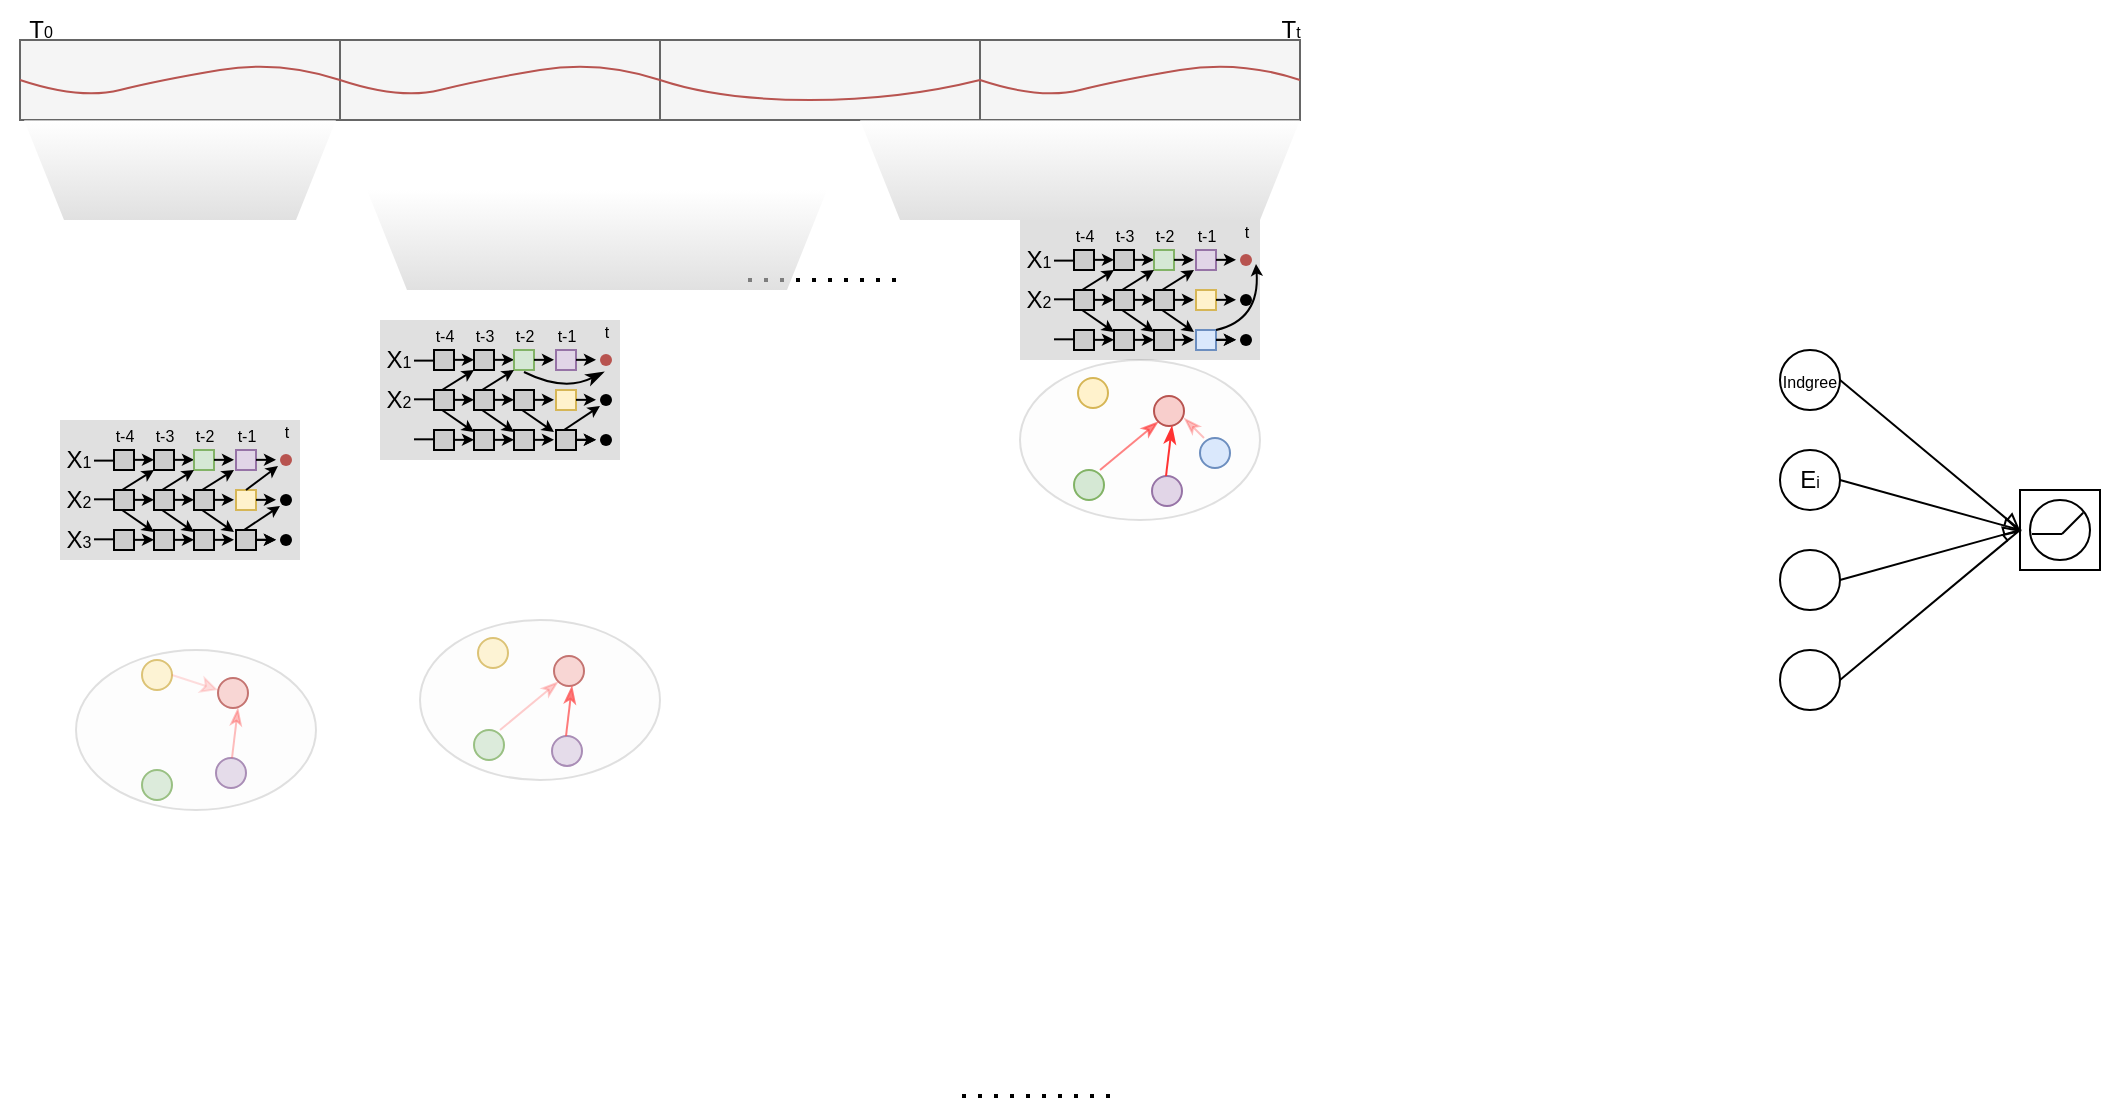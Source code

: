 <mxfile version="26.2.4">
  <diagram name="因果解耦学习" id="Xn1MKm5G6cUb3gmnLiGP">
    <mxGraphModel dx="263" dy="181" grid="1" gridSize="10" guides="1" tooltips="1" connect="1" arrows="1" fold="1" page="1" pageScale="1" pageWidth="827" pageHeight="1169" math="0" shadow="0">
      <root>
        <mxCell id="0" />
        <mxCell id="1" parent="0" />
        <mxCell id="1oDXLKxFo-u_jyNa0GS2-1" value="" style="rounded=0;whiteSpace=wrap;html=1;fillColor=#f5f5f5;fontColor=#333333;strokeColor=#666666;" vertex="1" parent="1">
          <mxGeometry x="10" y="40" width="160" height="40" as="geometry" />
        </mxCell>
        <mxCell id="1oDXLKxFo-u_jyNa0GS2-2" value="" style="rounded=0;whiteSpace=wrap;html=1;fillColor=#f5f5f5;fontColor=#333333;strokeColor=#666666;" vertex="1" parent="1">
          <mxGeometry x="170" y="40" width="160" height="40" as="geometry" />
        </mxCell>
        <mxCell id="1oDXLKxFo-u_jyNa0GS2-3" value="" style="rounded=0;whiteSpace=wrap;html=1;fillColor=#f5f5f5;fontColor=#333333;strokeColor=#666666;" vertex="1" parent="1">
          <mxGeometry x="330" y="40" width="160" height="40" as="geometry" />
        </mxCell>
        <mxCell id="1oDXLKxFo-u_jyNa0GS2-4" value="" style="rounded=0;whiteSpace=wrap;html=1;fillColor=#f5f5f5;fontColor=#333333;strokeColor=#666666;" vertex="1" parent="1">
          <mxGeometry x="490" y="40" width="160" height="40" as="geometry" />
        </mxCell>
        <mxCell id="1oDXLKxFo-u_jyNa0GS2-6" value="" style="curved=1;endArrow=none;html=1;rounded=0;startFill=0;entryX=0;entryY=0.5;entryDx=0;entryDy=0;fillColor=#f8cecc;strokeColor=#b85450;" edge="1" parent="1" target="1oDXLKxFo-u_jyNa0GS2-2">
          <mxGeometry width="50" height="50" relative="1" as="geometry">
            <mxPoint x="10" y="60" as="sourcePoint" />
            <mxPoint x="200" y="70" as="targetPoint" />
            <Array as="points">
              <mxPoint x="40" y="70" />
              <mxPoint x="80" y="60" />
              <mxPoint x="140" y="50" />
            </Array>
          </mxGeometry>
        </mxCell>
        <mxCell id="1oDXLKxFo-u_jyNa0GS2-7" value="" style="curved=1;endArrow=none;html=1;rounded=0;startFill=0;entryX=0;entryY=0.5;entryDx=0;entryDy=0;fillColor=#f8cecc;strokeColor=#b85450;" edge="1" parent="1">
          <mxGeometry width="50" height="50" relative="1" as="geometry">
            <mxPoint x="170" y="60" as="sourcePoint" />
            <mxPoint x="330" y="60" as="targetPoint" />
            <Array as="points">
              <mxPoint x="200" y="70" />
              <mxPoint x="240" y="60" />
              <mxPoint x="300" y="50" />
            </Array>
          </mxGeometry>
        </mxCell>
        <mxCell id="1oDXLKxFo-u_jyNa0GS2-8" value="" style="curved=1;endArrow=none;html=1;rounded=0;startFill=0;entryX=0;entryY=0.5;entryDx=0;entryDy=0;fillColor=#f8cecc;strokeColor=#b85450;" edge="1" parent="1">
          <mxGeometry width="50" height="50" relative="1" as="geometry">
            <mxPoint x="330" y="60" as="sourcePoint" />
            <mxPoint x="490" y="60" as="targetPoint" />
            <Array as="points">
              <mxPoint x="360" y="70" />
              <mxPoint x="450" y="70" />
            </Array>
          </mxGeometry>
        </mxCell>
        <mxCell id="1oDXLKxFo-u_jyNa0GS2-9" value="" style="curved=1;endArrow=none;html=1;rounded=0;startFill=0;entryX=0;entryY=0.5;entryDx=0;entryDy=0;fillColor=#f8cecc;strokeColor=#b85450;" edge="1" parent="1">
          <mxGeometry width="50" height="50" relative="1" as="geometry">
            <mxPoint x="490" y="60" as="sourcePoint" />
            <mxPoint x="650" y="60" as="targetPoint" />
            <Array as="points">
              <mxPoint x="520" y="70" />
              <mxPoint x="560" y="60" />
              <mxPoint x="620" y="50" />
            </Array>
          </mxGeometry>
        </mxCell>
        <mxCell id="1oDXLKxFo-u_jyNa0GS2-11" value="" style="rounded=0;whiteSpace=wrap;html=1;strokeColor=none;fillColor=#CCCCCC;gradientColor=none;gradientDirection=north;opacity=60;" vertex="1" parent="1">
          <mxGeometry x="30" y="230" width="120" height="70" as="geometry" />
        </mxCell>
        <mxCell id="1oDXLKxFo-u_jyNa0GS2-16" value="" style="endArrow=none;dashed=1;html=1;dashPattern=1 3;strokeWidth=2;rounded=0;" edge="1" parent="1">
          <mxGeometry width="50" height="50" relative="1" as="geometry">
            <mxPoint x="481" y="568" as="sourcePoint" />
            <mxPoint x="561" y="568" as="targetPoint" />
          </mxGeometry>
        </mxCell>
        <mxCell id="1oDXLKxFo-u_jyNa0GS2-17" value="" style="rounded=0;whiteSpace=wrap;html=1;fillColor=#CCCCCC;" vertex="1" parent="1">
          <mxGeometry x="57" y="245" width="10" height="10" as="geometry" />
        </mxCell>
        <mxCell id="1oDXLKxFo-u_jyNa0GS2-18" value="" style="rounded=0;whiteSpace=wrap;html=1;fillColor=#CCCCCC;" vertex="1" parent="1">
          <mxGeometry x="77" y="245" width="10" height="10" as="geometry" />
        </mxCell>
        <mxCell id="1oDXLKxFo-u_jyNa0GS2-19" value="" style="rounded=0;whiteSpace=wrap;html=1;fillColor=#e1d5e7;strokeColor=#9673a6;" vertex="1" parent="1">
          <mxGeometry x="118" y="245" width="10" height="10" as="geometry" />
        </mxCell>
        <mxCell id="1oDXLKxFo-u_jyNa0GS2-25" value="" style="rounded=0;whiteSpace=wrap;html=1;fillColor=#CCCCCC;" vertex="1" parent="1">
          <mxGeometry x="57" y="265" width="10" height="10" as="geometry" />
        </mxCell>
        <mxCell id="1oDXLKxFo-u_jyNa0GS2-26" value="" style="rounded=0;whiteSpace=wrap;html=1;fillColor=#CCCCCC;" vertex="1" parent="1">
          <mxGeometry x="77" y="265" width="10" height="10" as="geometry" />
        </mxCell>
        <mxCell id="1oDXLKxFo-u_jyNa0GS2-27" value="" style="rounded=0;whiteSpace=wrap;html=1;fillColor=#fff2cc;strokeColor=#d6b656;" vertex="1" parent="1">
          <mxGeometry x="118" y="265" width="10" height="10" as="geometry" />
        </mxCell>
        <mxCell id="1oDXLKxFo-u_jyNa0GS2-29" value="" style="rounded=0;whiteSpace=wrap;html=1;fillColor=#CCCCCC;" vertex="1" parent="1">
          <mxGeometry x="57" y="285" width="10" height="10" as="geometry" />
        </mxCell>
        <mxCell id="1oDXLKxFo-u_jyNa0GS2-30" value="" style="rounded=0;whiteSpace=wrap;html=1;fillColor=#CCCCCC;" vertex="1" parent="1">
          <mxGeometry x="77" y="285" width="10" height="10" as="geometry" />
        </mxCell>
        <mxCell id="1oDXLKxFo-u_jyNa0GS2-31" value="" style="rounded=0;whiteSpace=wrap;html=1;fillColor=#CCCCCC;strokeColor=#000000;" vertex="1" parent="1">
          <mxGeometry x="118" y="285" width="10" height="10" as="geometry" />
        </mxCell>
        <mxCell id="1oDXLKxFo-u_jyNa0GS2-33" value="" style="endArrow=classic;html=1;rounded=0;endSize=3;startSize=3;" edge="1" parent="1">
          <mxGeometry width="50" height="50" relative="1" as="geometry">
            <mxPoint x="128" y="269.92" as="sourcePoint" />
            <mxPoint x="138" y="269.92" as="targetPoint" />
          </mxGeometry>
        </mxCell>
        <mxCell id="1oDXLKxFo-u_jyNa0GS2-34" value="" style="endArrow=classic;html=1;rounded=0;endSize=3;startSize=3;" edge="1" parent="1">
          <mxGeometry width="50" height="50" relative="1" as="geometry">
            <mxPoint x="128" y="249.92" as="sourcePoint" />
            <mxPoint x="138" y="249.92" as="targetPoint" />
          </mxGeometry>
        </mxCell>
        <mxCell id="1oDXLKxFo-u_jyNa0GS2-35" value="" style="endArrow=classic;html=1;rounded=0;endSize=3;startSize=3;" edge="1" parent="1">
          <mxGeometry width="50" height="50" relative="1" as="geometry">
            <mxPoint x="128" y="289.92" as="sourcePoint" />
            <mxPoint x="138" y="289.92" as="targetPoint" />
          </mxGeometry>
        </mxCell>
        <mxCell id="1oDXLKxFo-u_jyNa0GS2-36" value="" style="endArrow=classic;html=1;rounded=0;endSize=3;startSize=3;" edge="1" parent="1">
          <mxGeometry width="50" height="50" relative="1" as="geometry">
            <mxPoint x="87" y="269.92" as="sourcePoint" />
            <mxPoint x="97" y="269.92" as="targetPoint" />
          </mxGeometry>
        </mxCell>
        <mxCell id="1oDXLKxFo-u_jyNa0GS2-37" value="" style="endArrow=classic;html=1;rounded=0;endSize=3;startSize=3;" edge="1" parent="1">
          <mxGeometry width="50" height="50" relative="1" as="geometry">
            <mxPoint x="87" y="249.92" as="sourcePoint" />
            <mxPoint x="97" y="249.92" as="targetPoint" />
          </mxGeometry>
        </mxCell>
        <mxCell id="1oDXLKxFo-u_jyNa0GS2-38" value="" style="endArrow=classic;html=1;rounded=0;endSize=3;startSize=3;" edge="1" parent="1">
          <mxGeometry width="50" height="50" relative="1" as="geometry">
            <mxPoint x="67" y="249.92" as="sourcePoint" />
            <mxPoint x="77" y="249.92" as="targetPoint" />
          </mxGeometry>
        </mxCell>
        <mxCell id="1oDXLKxFo-u_jyNa0GS2-39" value="" style="endArrow=classic;html=1;rounded=0;endSize=3;startSize=3;" edge="1" parent="1">
          <mxGeometry width="50" height="50" relative="1" as="geometry">
            <mxPoint x="67" y="269.92" as="sourcePoint" />
            <mxPoint x="77" y="269.92" as="targetPoint" />
          </mxGeometry>
        </mxCell>
        <mxCell id="1oDXLKxFo-u_jyNa0GS2-40" value="" style="endArrow=classic;html=1;rounded=0;endSize=3;startSize=3;" edge="1" parent="1">
          <mxGeometry width="50" height="50" relative="1" as="geometry">
            <mxPoint x="87" y="289.92" as="sourcePoint" />
            <mxPoint x="97" y="289.92" as="targetPoint" />
          </mxGeometry>
        </mxCell>
        <mxCell id="1oDXLKxFo-u_jyNa0GS2-41" value="" style="endArrow=classic;html=1;rounded=0;endSize=3;startSize=3;" edge="1" parent="1">
          <mxGeometry width="50" height="50" relative="1" as="geometry">
            <mxPoint x="67" y="289.92" as="sourcePoint" />
            <mxPoint x="77" y="289.92" as="targetPoint" />
          </mxGeometry>
        </mxCell>
        <mxCell id="1oDXLKxFo-u_jyNa0GS2-109" value="" style="endArrow=classic;html=1;rounded=0;endSize=3;startSize=3;" edge="1" parent="1">
          <mxGeometry width="50" height="50" relative="1" as="geometry">
            <mxPoint x="128" y="289.92" as="sourcePoint" />
            <mxPoint x="138" y="289.92" as="targetPoint" />
          </mxGeometry>
        </mxCell>
        <mxCell id="1oDXLKxFo-u_jyNa0GS2-110" value="" style="endArrow=classic;html=1;rounded=0;endSize=3;startSize=3;exitX=0.5;exitY=0;exitDx=0;exitDy=0;" edge="1" parent="1" source="1oDXLKxFo-u_jyNa0GS2-27">
          <mxGeometry width="50" height="50" relative="1" as="geometry">
            <mxPoint x="124" y="263" as="sourcePoint" />
            <mxPoint x="139" y="253" as="targetPoint" />
          </mxGeometry>
        </mxCell>
        <mxCell id="1oDXLKxFo-u_jyNa0GS2-111" value="" style="shape=waypoint;sketch=0;size=6;pointerEvents=1;points=[];fillColor=#f8cecc;resizable=0;rotatable=0;perimeter=centerPerimeter;snapToPoint=1;strokeColor=#b85450;" vertex="1" parent="1">
          <mxGeometry x="133" y="240" width="20" height="20" as="geometry" />
        </mxCell>
        <mxCell id="1oDXLKxFo-u_jyNa0GS2-112" value="T&lt;font style=&quot;font-size: 8px;&quot;&gt;0&lt;/font&gt;" style="text;html=1;align=center;verticalAlign=middle;resizable=0;points=[];autosize=1;strokeColor=none;fillColor=none;" vertex="1" parent="1">
          <mxGeometry y="20" width="40" height="30" as="geometry" />
        </mxCell>
        <mxCell id="1oDXLKxFo-u_jyNa0GS2-113" value="T&lt;font style=&quot;font-size: 8px;&quot;&gt;t&lt;/font&gt;" style="text;html=1;align=center;verticalAlign=middle;resizable=0;points=[];autosize=1;strokeColor=none;fillColor=none;" vertex="1" parent="1">
          <mxGeometry x="630" y="20" width="30" height="30" as="geometry" />
        </mxCell>
        <mxCell id="1oDXLKxFo-u_jyNa0GS2-128" value="" style="rounded=0;whiteSpace=wrap;html=1;fillColor=#d5e8d4;strokeColor=#82b366;" vertex="1" parent="1">
          <mxGeometry x="97" y="245" width="10" height="10" as="geometry" />
        </mxCell>
        <mxCell id="1oDXLKxFo-u_jyNa0GS2-129" value="" style="rounded=0;whiteSpace=wrap;html=1;fillColor=#CCCCCC;" vertex="1" parent="1">
          <mxGeometry x="97" y="265" width="10" height="10" as="geometry" />
        </mxCell>
        <mxCell id="1oDXLKxFo-u_jyNa0GS2-130" value="" style="rounded=0;whiteSpace=wrap;html=1;fillColor=#CCCCCC;" vertex="1" parent="1">
          <mxGeometry x="97" y="285" width="10" height="10" as="geometry" />
        </mxCell>
        <mxCell id="1oDXLKxFo-u_jyNa0GS2-131" value="" style="endArrow=classic;html=1;rounded=0;endSize=3;startSize=3;" edge="1" parent="1">
          <mxGeometry width="50" height="50" relative="1" as="geometry">
            <mxPoint x="107" y="269.92" as="sourcePoint" />
            <mxPoint x="117" y="269.92" as="targetPoint" />
          </mxGeometry>
        </mxCell>
        <mxCell id="1oDXLKxFo-u_jyNa0GS2-132" value="" style="endArrow=classic;html=1;rounded=0;endSize=3;startSize=3;" edge="1" parent="1">
          <mxGeometry width="50" height="50" relative="1" as="geometry">
            <mxPoint x="107" y="249.92" as="sourcePoint" />
            <mxPoint x="117" y="249.92" as="targetPoint" />
          </mxGeometry>
        </mxCell>
        <mxCell id="1oDXLKxFo-u_jyNa0GS2-133" value="" style="endArrow=classic;html=1;rounded=0;endSize=3;startSize=3;" edge="1" parent="1">
          <mxGeometry width="50" height="50" relative="1" as="geometry">
            <mxPoint x="107" y="289.92" as="sourcePoint" />
            <mxPoint x="117" y="289.92" as="targetPoint" />
          </mxGeometry>
        </mxCell>
        <mxCell id="1oDXLKxFo-u_jyNa0GS2-208" value="X&lt;font style=&quot;font-size: 8px;&quot;&gt;1&lt;/font&gt;" style="text;html=1;align=center;verticalAlign=middle;resizable=0;points=[];autosize=1;strokeColor=none;fillColor=none;" vertex="1" parent="1">
          <mxGeometry x="19" y="235" width="40" height="30" as="geometry" />
        </mxCell>
        <mxCell id="1oDXLKxFo-u_jyNa0GS2-209" value="X&lt;font style=&quot;font-size: 8px;&quot;&gt;2&lt;/font&gt;" style="text;html=1;align=center;verticalAlign=middle;resizable=0;points=[];autosize=1;strokeColor=none;fillColor=none;" vertex="1" parent="1">
          <mxGeometry x="19" y="255" width="40" height="30" as="geometry" />
        </mxCell>
        <mxCell id="1oDXLKxFo-u_jyNa0GS2-211" value="X&lt;font style=&quot;font-size: 8px;&quot;&gt;3&lt;/font&gt;" style="text;html=1;align=center;verticalAlign=middle;resizable=0;points=[];autosize=1;strokeColor=none;fillColor=none;" vertex="1" parent="1">
          <mxGeometry x="19" y="275" width="40" height="30" as="geometry" />
        </mxCell>
        <mxCell id="1oDXLKxFo-u_jyNa0GS2-446" value="" style="endArrow=classic;html=1;rounded=0;endSize=3;startSize=3;exitX=0.5;exitY=0;exitDx=0;exitDy=0;entryX=0;entryY=1;entryDx=0;entryDy=0;" edge="1" parent="1" target="1oDXLKxFo-u_jyNa0GS2-128">
          <mxGeometry width="50" height="50" relative="1" as="geometry">
            <mxPoint x="81" y="265" as="sourcePoint" />
            <mxPoint x="97" y="253" as="targetPoint" />
          </mxGeometry>
        </mxCell>
        <mxCell id="1oDXLKxFo-u_jyNa0GS2-447" value="&lt;font style=&quot;font-size: 8px;&quot;&gt;Indgree&lt;/font&gt;" style="ellipse;whiteSpace=wrap;html=1;aspect=fixed;" vertex="1" parent="1">
          <mxGeometry x="890" y="195" width="30" height="30" as="geometry" />
        </mxCell>
        <mxCell id="1oDXLKxFo-u_jyNa0GS2-448" value="E&lt;font style=&quot;font-size: 8px;&quot;&gt;i&lt;/font&gt;" style="ellipse;whiteSpace=wrap;html=1;aspect=fixed;" vertex="1" parent="1">
          <mxGeometry x="890" y="245" width="30" height="30" as="geometry" />
        </mxCell>
        <mxCell id="1oDXLKxFo-u_jyNa0GS2-449" value="" style="ellipse;whiteSpace=wrap;html=1;aspect=fixed;" vertex="1" parent="1">
          <mxGeometry x="890" y="295" width="30" height="30" as="geometry" />
        </mxCell>
        <mxCell id="1oDXLKxFo-u_jyNa0GS2-450" value="" style="ellipse;whiteSpace=wrap;html=1;aspect=fixed;" vertex="1" parent="1">
          <mxGeometry x="890" y="345" width="30" height="30" as="geometry" />
        </mxCell>
        <mxCell id="1oDXLKxFo-u_jyNa0GS2-451" value="" style="shape=waypoint;sketch=0;size=6;pointerEvents=1;points=[];fillColor=none;resizable=0;rotatable=0;perimeter=centerPerimeter;snapToPoint=1;" vertex="1" parent="1">
          <mxGeometry x="133" y="260" width="20" height="20" as="geometry" />
        </mxCell>
        <mxCell id="1oDXLKxFo-u_jyNa0GS2-452" value="" style="shape=waypoint;sketch=0;size=6;pointerEvents=1;points=[];fillColor=none;resizable=0;rotatable=0;perimeter=centerPerimeter;snapToPoint=1;" vertex="1" parent="1">
          <mxGeometry x="133" y="280" width="20" height="20" as="geometry" />
        </mxCell>
        <mxCell id="1oDXLKxFo-u_jyNa0GS2-453" value="" style="endArrow=none;html=1;rounded=0;" edge="1" parent="1">
          <mxGeometry width="50" height="50" relative="1" as="geometry">
            <mxPoint x="47" y="250.31" as="sourcePoint" />
            <mxPoint x="57" y="250.31" as="targetPoint" />
          </mxGeometry>
        </mxCell>
        <mxCell id="1oDXLKxFo-u_jyNa0GS2-454" value="" style="endArrow=none;html=1;rounded=0;" edge="1" parent="1">
          <mxGeometry width="50" height="50" relative="1" as="geometry">
            <mxPoint x="47" y="269.66" as="sourcePoint" />
            <mxPoint x="57" y="269.66" as="targetPoint" />
          </mxGeometry>
        </mxCell>
        <mxCell id="1oDXLKxFo-u_jyNa0GS2-459" value="" style="endArrow=none;html=1;rounded=0;" edge="1" parent="1">
          <mxGeometry width="50" height="50" relative="1" as="geometry">
            <mxPoint x="47" y="289.66" as="sourcePoint" />
            <mxPoint x="57" y="289.66" as="targetPoint" />
          </mxGeometry>
        </mxCell>
        <mxCell id="1oDXLKxFo-u_jyNa0GS2-460" value="&lt;font style=&quot;font-size: 8px;&quot;&gt;t-4&lt;/font&gt;" style="text;html=1;align=center;verticalAlign=middle;resizable=0;points=[];autosize=1;strokeColor=none;fillColor=none;" vertex="1" parent="1">
          <mxGeometry x="47" y="222" width="30" height="30" as="geometry" />
        </mxCell>
        <mxCell id="1oDXLKxFo-u_jyNa0GS2-461" value="&lt;font style=&quot;font-size: 8px;&quot;&gt;t-3&lt;/font&gt;" style="text;html=1;align=center;verticalAlign=middle;resizable=0;points=[];autosize=1;strokeColor=none;fillColor=none;" vertex="1" parent="1">
          <mxGeometry x="67" y="222" width="30" height="30" as="geometry" />
        </mxCell>
        <mxCell id="1oDXLKxFo-u_jyNa0GS2-462" value="&lt;font style=&quot;font-size: 8px;&quot;&gt;t-2&lt;/font&gt;" style="text;html=1;align=center;verticalAlign=middle;resizable=0;points=[];autosize=1;strokeColor=none;fillColor=none;" vertex="1" parent="1">
          <mxGeometry x="87" y="222" width="30" height="30" as="geometry" />
        </mxCell>
        <mxCell id="1oDXLKxFo-u_jyNa0GS2-463" value="&lt;font style=&quot;font-size: 8px;&quot;&gt;t-1&lt;/font&gt;" style="text;html=1;align=center;verticalAlign=middle;resizable=0;points=[];autosize=1;strokeColor=none;fillColor=none;" vertex="1" parent="1">
          <mxGeometry x="108" y="222" width="30" height="30" as="geometry" />
        </mxCell>
        <mxCell id="1oDXLKxFo-u_jyNa0GS2-464" value="&lt;font style=&quot;font-size: 8px;&quot;&gt;t&lt;/font&gt;" style="text;html=1;align=center;verticalAlign=middle;resizable=0;points=[];autosize=1;strokeColor=none;fillColor=none;" vertex="1" parent="1">
          <mxGeometry x="128" y="220" width="30" height="30" as="geometry" />
        </mxCell>
        <mxCell id="1oDXLKxFo-u_jyNa0GS2-553" value="" style="whiteSpace=wrap;html=1;aspect=fixed;" vertex="1" parent="1">
          <mxGeometry x="1010" y="265" width="40" height="40" as="geometry" />
        </mxCell>
        <mxCell id="1oDXLKxFo-u_jyNa0GS2-554" value="" style="ellipse;whiteSpace=wrap;html=1;aspect=fixed;" vertex="1" parent="1">
          <mxGeometry x="1015" y="270" width="30" height="30" as="geometry" />
        </mxCell>
        <mxCell id="1oDXLKxFo-u_jyNa0GS2-555" value="" style="endArrow=none;html=1;rounded=0;entryX=1;entryY=0;entryDx=0;entryDy=0;" edge="1" parent="1">
          <mxGeometry width="50" height="50" relative="1" as="geometry">
            <mxPoint x="1031" y="287" as="sourcePoint" />
            <mxPoint x="1041.607" y="276.393" as="targetPoint" />
            <Array as="points" />
          </mxGeometry>
        </mxCell>
        <mxCell id="1oDXLKxFo-u_jyNa0GS2-556" value="" style="endArrow=none;html=1;rounded=0;exitX=0;exitY=0.5;exitDx=0;exitDy=0;" edge="1" parent="1">
          <mxGeometry width="50" height="50" relative="1" as="geometry">
            <mxPoint x="1016" y="287" as="sourcePoint" />
            <mxPoint x="1031" y="287" as="targetPoint" />
          </mxGeometry>
        </mxCell>
        <mxCell id="1oDXLKxFo-u_jyNa0GS2-557" value="" style="endArrow=async;html=1;rounded=0;exitX=1;exitY=0.5;exitDx=0;exitDy=0;entryX=0;entryY=0.5;entryDx=0;entryDy=0;endFill=0;" edge="1" parent="1" source="1oDXLKxFo-u_jyNa0GS2-447" target="1oDXLKxFo-u_jyNa0GS2-553">
          <mxGeometry width="50" height="50" relative="1" as="geometry">
            <mxPoint x="940" y="285" as="sourcePoint" />
            <mxPoint x="990" y="235" as="targetPoint" />
          </mxGeometry>
        </mxCell>
        <mxCell id="1oDXLKxFo-u_jyNa0GS2-558" value="" style="endArrow=async;html=1;rounded=0;exitX=1;exitY=0.5;exitDx=0;exitDy=0;entryX=0;entryY=0.5;entryDx=0;entryDy=0;endFill=0;" edge="1" parent="1" source="1oDXLKxFo-u_jyNa0GS2-448" target="1oDXLKxFo-u_jyNa0GS2-553">
          <mxGeometry width="50" height="50" relative="1" as="geometry">
            <mxPoint x="940" y="285" as="sourcePoint" />
            <mxPoint x="990" y="235" as="targetPoint" />
          </mxGeometry>
        </mxCell>
        <mxCell id="1oDXLKxFo-u_jyNa0GS2-559" value="" style="endArrow=async;html=1;rounded=0;exitX=1;exitY=0.5;exitDx=0;exitDy=0;entryX=0;entryY=0.5;entryDx=0;entryDy=0;endFill=0;" edge="1" parent="1" source="1oDXLKxFo-u_jyNa0GS2-449" target="1oDXLKxFo-u_jyNa0GS2-553">
          <mxGeometry width="50" height="50" relative="1" as="geometry">
            <mxPoint x="940" y="285" as="sourcePoint" />
            <mxPoint x="990" y="235" as="targetPoint" />
          </mxGeometry>
        </mxCell>
        <mxCell id="1oDXLKxFo-u_jyNa0GS2-560" value="" style="endArrow=async;html=1;rounded=0;exitX=1;exitY=0.5;exitDx=0;exitDy=0;entryX=0;entryY=0.5;entryDx=0;entryDy=0;endFill=0;" edge="1" parent="1" source="1oDXLKxFo-u_jyNa0GS2-450" target="1oDXLKxFo-u_jyNa0GS2-553">
          <mxGeometry width="50" height="50" relative="1" as="geometry">
            <mxPoint x="940" y="285" as="sourcePoint" />
            <mxPoint x="990" y="235" as="targetPoint" />
          </mxGeometry>
        </mxCell>
        <mxCell id="1oDXLKxFo-u_jyNa0GS2-703" value="" style="endArrow=classic;html=1;rounded=0;endSize=3;startSize=3;exitX=0.5;exitY=0;exitDx=0;exitDy=0;entryX=0;entryY=1;entryDx=0;entryDy=0;" edge="1" parent="1">
          <mxGeometry width="50" height="50" relative="1" as="geometry">
            <mxPoint x="101" y="265" as="sourcePoint" />
            <mxPoint x="117" y="255" as="targetPoint" />
          </mxGeometry>
        </mxCell>
        <mxCell id="1oDXLKxFo-u_jyNa0GS2-704" value="" style="endArrow=classic;html=1;rounded=0;endSize=3;startSize=3;exitX=0.5;exitY=0;exitDx=0;exitDy=0;entryX=0;entryY=1;entryDx=0;entryDy=0;" edge="1" parent="1">
          <mxGeometry width="50" height="50" relative="1" as="geometry">
            <mxPoint x="61" y="265" as="sourcePoint" />
            <mxPoint x="77" y="255" as="targetPoint" />
          </mxGeometry>
        </mxCell>
        <mxCell id="1oDXLKxFo-u_jyNa0GS2-706" value="" style="endArrow=classic;html=1;rounded=0;endSize=3;startSize=3;exitX=0.5;exitY=0;exitDx=0;exitDy=0;" edge="1" parent="1">
          <mxGeometry width="50" height="50" relative="1" as="geometry">
            <mxPoint x="61" y="275" as="sourcePoint" />
            <mxPoint x="77" y="286" as="targetPoint" />
          </mxGeometry>
        </mxCell>
        <mxCell id="1oDXLKxFo-u_jyNa0GS2-707" value="" style="endArrow=classic;html=1;rounded=0;endSize=3;startSize=3;exitX=0.5;exitY=0;exitDx=0;exitDy=0;" edge="1" parent="1">
          <mxGeometry width="50" height="50" relative="1" as="geometry">
            <mxPoint x="81" y="275" as="sourcePoint" />
            <mxPoint x="97" y="286" as="targetPoint" />
          </mxGeometry>
        </mxCell>
        <mxCell id="1oDXLKxFo-u_jyNa0GS2-708" value="" style="endArrow=classic;html=1;rounded=0;endSize=3;startSize=3;exitX=0.5;exitY=0;exitDx=0;exitDy=0;" edge="1" parent="1">
          <mxGeometry width="50" height="50" relative="1" as="geometry">
            <mxPoint x="101" y="275" as="sourcePoint" />
            <mxPoint x="117" y="286" as="targetPoint" />
          </mxGeometry>
        </mxCell>
        <mxCell id="1oDXLKxFo-u_jyNa0GS2-709" value="" style="endArrow=classic;html=1;rounded=0;endSize=3;startSize=3;exitX=0.5;exitY=0;exitDx=0;exitDy=0;" edge="1" parent="1">
          <mxGeometry width="50" height="50" relative="1" as="geometry">
            <mxPoint x="122" y="285" as="sourcePoint" />
            <mxPoint x="140" y="273" as="targetPoint" />
          </mxGeometry>
        </mxCell>
        <mxCell id="1oDXLKxFo-u_jyNa0GS2-711" value="" style="rounded=0;whiteSpace=wrap;html=1;strokeColor=none;fillColor=#CCCCCC;gradientColor=none;gradientDirection=north;opacity=60;" vertex="1" parent="1">
          <mxGeometry x="190" y="180" width="120" height="70" as="geometry" />
        </mxCell>
        <mxCell id="1oDXLKxFo-u_jyNa0GS2-713" value="" style="rounded=0;whiteSpace=wrap;html=1;fillColor=#CCCCCC;" vertex="1" parent="1">
          <mxGeometry x="217" y="195" width="10" height="10" as="geometry" />
        </mxCell>
        <mxCell id="1oDXLKxFo-u_jyNa0GS2-714" value="" style="rounded=0;whiteSpace=wrap;html=1;fillColor=#CCCCCC;" vertex="1" parent="1">
          <mxGeometry x="237" y="195" width="10" height="10" as="geometry" />
        </mxCell>
        <mxCell id="1oDXLKxFo-u_jyNa0GS2-715" value="" style="rounded=0;whiteSpace=wrap;html=1;fillColor=#e1d5e7;strokeColor=#9673a6;" vertex="1" parent="1">
          <mxGeometry x="278" y="195" width="10" height="10" as="geometry" />
        </mxCell>
        <mxCell id="1oDXLKxFo-u_jyNa0GS2-716" value="" style="rounded=0;whiteSpace=wrap;html=1;fillColor=#CCCCCC;" vertex="1" parent="1">
          <mxGeometry x="217" y="215" width="10" height="10" as="geometry" />
        </mxCell>
        <mxCell id="1oDXLKxFo-u_jyNa0GS2-717" value="" style="rounded=0;whiteSpace=wrap;html=1;fillColor=#CCCCCC;" vertex="1" parent="1">
          <mxGeometry x="237" y="215" width="10" height="10" as="geometry" />
        </mxCell>
        <mxCell id="1oDXLKxFo-u_jyNa0GS2-718" value="" style="rounded=0;whiteSpace=wrap;html=1;fillColor=#fff2cc;strokeColor=#d6b656;" vertex="1" parent="1">
          <mxGeometry x="278" y="215" width="10" height="10" as="geometry" />
        </mxCell>
        <mxCell id="1oDXLKxFo-u_jyNa0GS2-719" value="" style="rounded=0;whiteSpace=wrap;html=1;fillColor=#CCCCCC;" vertex="1" parent="1">
          <mxGeometry x="217" y="235" width="10" height="10" as="geometry" />
        </mxCell>
        <mxCell id="1oDXLKxFo-u_jyNa0GS2-720" value="" style="rounded=0;whiteSpace=wrap;html=1;fillColor=#CCCCCC;" vertex="1" parent="1">
          <mxGeometry x="237" y="235" width="10" height="10" as="geometry" />
        </mxCell>
        <mxCell id="1oDXLKxFo-u_jyNa0GS2-721" value="" style="rounded=0;whiteSpace=wrap;html=1;fillColor=#CCCCCC;strokeColor=#000000;" vertex="1" parent="1">
          <mxGeometry x="278" y="235" width="10" height="10" as="geometry" />
        </mxCell>
        <mxCell id="1oDXLKxFo-u_jyNa0GS2-722" value="" style="endArrow=classic;html=1;rounded=0;endSize=3;startSize=3;" edge="1" parent="1">
          <mxGeometry width="50" height="50" relative="1" as="geometry">
            <mxPoint x="288" y="219.92" as="sourcePoint" />
            <mxPoint x="298" y="219.92" as="targetPoint" />
          </mxGeometry>
        </mxCell>
        <mxCell id="1oDXLKxFo-u_jyNa0GS2-723" value="" style="endArrow=classic;html=1;rounded=0;endSize=3;startSize=3;" edge="1" parent="1">
          <mxGeometry width="50" height="50" relative="1" as="geometry">
            <mxPoint x="288" y="199.92" as="sourcePoint" />
            <mxPoint x="298" y="199.92" as="targetPoint" />
          </mxGeometry>
        </mxCell>
        <mxCell id="1oDXLKxFo-u_jyNa0GS2-724" value="" style="endArrow=classic;html=1;rounded=0;endSize=3;startSize=3;" edge="1" parent="1">
          <mxGeometry width="50" height="50" relative="1" as="geometry">
            <mxPoint x="288" y="239.92" as="sourcePoint" />
            <mxPoint x="298" y="239.92" as="targetPoint" />
          </mxGeometry>
        </mxCell>
        <mxCell id="1oDXLKxFo-u_jyNa0GS2-725" value="" style="endArrow=classic;html=1;rounded=0;endSize=3;startSize=3;" edge="1" parent="1">
          <mxGeometry width="50" height="50" relative="1" as="geometry">
            <mxPoint x="247" y="219.92" as="sourcePoint" />
            <mxPoint x="257" y="219.92" as="targetPoint" />
          </mxGeometry>
        </mxCell>
        <mxCell id="1oDXLKxFo-u_jyNa0GS2-726" value="" style="endArrow=classic;html=1;rounded=0;endSize=3;startSize=3;" edge="1" parent="1">
          <mxGeometry width="50" height="50" relative="1" as="geometry">
            <mxPoint x="247" y="199.92" as="sourcePoint" />
            <mxPoint x="257" y="199.92" as="targetPoint" />
          </mxGeometry>
        </mxCell>
        <mxCell id="1oDXLKxFo-u_jyNa0GS2-727" value="" style="endArrow=classic;html=1;rounded=0;endSize=3;startSize=3;" edge="1" parent="1">
          <mxGeometry width="50" height="50" relative="1" as="geometry">
            <mxPoint x="227" y="199.92" as="sourcePoint" />
            <mxPoint x="237" y="199.92" as="targetPoint" />
          </mxGeometry>
        </mxCell>
        <mxCell id="1oDXLKxFo-u_jyNa0GS2-728" value="" style="endArrow=classic;html=1;rounded=0;endSize=3;startSize=3;" edge="1" parent="1">
          <mxGeometry width="50" height="50" relative="1" as="geometry">
            <mxPoint x="227" y="219.92" as="sourcePoint" />
            <mxPoint x="237" y="219.92" as="targetPoint" />
          </mxGeometry>
        </mxCell>
        <mxCell id="1oDXLKxFo-u_jyNa0GS2-729" value="" style="endArrow=classic;html=1;rounded=0;endSize=3;startSize=3;" edge="1" parent="1">
          <mxGeometry width="50" height="50" relative="1" as="geometry">
            <mxPoint x="247" y="239.92" as="sourcePoint" />
            <mxPoint x="257" y="239.92" as="targetPoint" />
          </mxGeometry>
        </mxCell>
        <mxCell id="1oDXLKxFo-u_jyNa0GS2-730" value="" style="endArrow=classic;html=1;rounded=0;endSize=3;startSize=3;" edge="1" parent="1">
          <mxGeometry width="50" height="50" relative="1" as="geometry">
            <mxPoint x="227" y="239.92" as="sourcePoint" />
            <mxPoint x="237" y="239.92" as="targetPoint" />
          </mxGeometry>
        </mxCell>
        <mxCell id="1oDXLKxFo-u_jyNa0GS2-731" value="" style="endArrow=classic;html=1;rounded=0;endSize=3;startSize=3;" edge="1" parent="1">
          <mxGeometry width="50" height="50" relative="1" as="geometry">
            <mxPoint x="288" y="239.92" as="sourcePoint" />
            <mxPoint x="298" y="239.92" as="targetPoint" />
          </mxGeometry>
        </mxCell>
        <mxCell id="1oDXLKxFo-u_jyNa0GS2-733" value="" style="shape=waypoint;sketch=0;size=6;pointerEvents=1;points=[];fillColor=#f8cecc;resizable=0;rotatable=0;perimeter=centerPerimeter;snapToPoint=1;strokeColor=#b85450;" vertex="1" parent="1">
          <mxGeometry x="293" y="190" width="20" height="20" as="geometry" />
        </mxCell>
        <mxCell id="1oDXLKxFo-u_jyNa0GS2-734" value="" style="rounded=0;whiteSpace=wrap;html=1;fillColor=#d5e8d4;strokeColor=#82b366;" vertex="1" parent="1">
          <mxGeometry x="257" y="195" width="10" height="10" as="geometry" />
        </mxCell>
        <mxCell id="1oDXLKxFo-u_jyNa0GS2-735" value="" style="rounded=0;whiteSpace=wrap;html=1;fillColor=#CCCCCC;" vertex="1" parent="1">
          <mxGeometry x="257" y="215" width="10" height="10" as="geometry" />
        </mxCell>
        <mxCell id="1oDXLKxFo-u_jyNa0GS2-736" value="" style="rounded=0;whiteSpace=wrap;html=1;fillColor=#CCCCCC;" vertex="1" parent="1">
          <mxGeometry x="257" y="235" width="10" height="10" as="geometry" />
        </mxCell>
        <mxCell id="1oDXLKxFo-u_jyNa0GS2-737" value="" style="endArrow=classic;html=1;rounded=0;endSize=3;startSize=3;" edge="1" parent="1">
          <mxGeometry width="50" height="50" relative="1" as="geometry">
            <mxPoint x="267" y="219.92" as="sourcePoint" />
            <mxPoint x="277" y="219.92" as="targetPoint" />
          </mxGeometry>
        </mxCell>
        <mxCell id="1oDXLKxFo-u_jyNa0GS2-738" value="" style="endArrow=classic;html=1;rounded=0;endSize=3;startSize=3;" edge="1" parent="1">
          <mxGeometry width="50" height="50" relative="1" as="geometry">
            <mxPoint x="267" y="199.92" as="sourcePoint" />
            <mxPoint x="277" y="199.92" as="targetPoint" />
          </mxGeometry>
        </mxCell>
        <mxCell id="1oDXLKxFo-u_jyNa0GS2-739" value="" style="endArrow=classic;html=1;rounded=0;endSize=3;startSize=3;" edge="1" parent="1">
          <mxGeometry width="50" height="50" relative="1" as="geometry">
            <mxPoint x="267" y="239.92" as="sourcePoint" />
            <mxPoint x="277" y="239.92" as="targetPoint" />
          </mxGeometry>
        </mxCell>
        <mxCell id="1oDXLKxFo-u_jyNa0GS2-740" value="X&lt;font style=&quot;font-size: 8px;&quot;&gt;1&lt;/font&gt;" style="text;html=1;align=center;verticalAlign=middle;resizable=0;points=[];autosize=1;strokeColor=none;fillColor=none;" vertex="1" parent="1">
          <mxGeometry x="179" y="185" width="40" height="30" as="geometry" />
        </mxCell>
        <mxCell id="1oDXLKxFo-u_jyNa0GS2-741" value="X&lt;font style=&quot;font-size: 8px;&quot;&gt;2&lt;/font&gt;" style="text;html=1;align=center;verticalAlign=middle;resizable=0;points=[];autosize=1;strokeColor=none;fillColor=none;" vertex="1" parent="1">
          <mxGeometry x="179" y="205" width="40" height="30" as="geometry" />
        </mxCell>
        <mxCell id="1oDXLKxFo-u_jyNa0GS2-742" value="" style="endArrow=classic;html=1;rounded=0;endSize=3;startSize=3;exitX=0.5;exitY=0;exitDx=0;exitDy=0;entryX=0;entryY=1;entryDx=0;entryDy=0;" edge="1" parent="1" target="1oDXLKxFo-u_jyNa0GS2-734">
          <mxGeometry width="50" height="50" relative="1" as="geometry">
            <mxPoint x="241" y="215" as="sourcePoint" />
            <mxPoint x="257" y="203" as="targetPoint" />
          </mxGeometry>
        </mxCell>
        <mxCell id="1oDXLKxFo-u_jyNa0GS2-743" value="" style="shape=waypoint;sketch=0;size=6;pointerEvents=1;points=[];fillColor=none;resizable=0;rotatable=0;perimeter=centerPerimeter;snapToPoint=1;" vertex="1" parent="1">
          <mxGeometry x="293" y="210" width="20" height="20" as="geometry" />
        </mxCell>
        <mxCell id="1oDXLKxFo-u_jyNa0GS2-744" value="" style="shape=waypoint;sketch=0;size=6;pointerEvents=1;points=[];fillColor=none;resizable=0;rotatable=0;perimeter=centerPerimeter;snapToPoint=1;" vertex="1" parent="1">
          <mxGeometry x="293" y="230" width="20" height="20" as="geometry" />
        </mxCell>
        <mxCell id="1oDXLKxFo-u_jyNa0GS2-745" value="" style="endArrow=none;html=1;rounded=0;" edge="1" parent="1">
          <mxGeometry width="50" height="50" relative="1" as="geometry">
            <mxPoint x="207" y="200.31" as="sourcePoint" />
            <mxPoint x="217" y="200.31" as="targetPoint" />
          </mxGeometry>
        </mxCell>
        <mxCell id="1oDXLKxFo-u_jyNa0GS2-746" value="" style="endArrow=none;html=1;rounded=0;" edge="1" parent="1">
          <mxGeometry width="50" height="50" relative="1" as="geometry">
            <mxPoint x="207" y="219.66" as="sourcePoint" />
            <mxPoint x="217" y="219.66" as="targetPoint" />
          </mxGeometry>
        </mxCell>
        <mxCell id="1oDXLKxFo-u_jyNa0GS2-747" value="" style="endArrow=none;html=1;rounded=0;" edge="1" parent="1">
          <mxGeometry width="50" height="50" relative="1" as="geometry">
            <mxPoint x="207" y="239.66" as="sourcePoint" />
            <mxPoint x="217" y="239.66" as="targetPoint" />
          </mxGeometry>
        </mxCell>
        <mxCell id="1oDXLKxFo-u_jyNa0GS2-748" value="&lt;font style=&quot;font-size: 8px;&quot;&gt;t-4&lt;/font&gt;" style="text;html=1;align=center;verticalAlign=middle;resizable=0;points=[];autosize=1;strokeColor=none;fillColor=none;" vertex="1" parent="1">
          <mxGeometry x="207" y="172" width="30" height="30" as="geometry" />
        </mxCell>
        <mxCell id="1oDXLKxFo-u_jyNa0GS2-749" value="&lt;font style=&quot;font-size: 8px;&quot;&gt;t-3&lt;/font&gt;" style="text;html=1;align=center;verticalAlign=middle;resizable=0;points=[];autosize=1;strokeColor=none;fillColor=none;" vertex="1" parent="1">
          <mxGeometry x="227" y="172" width="30" height="30" as="geometry" />
        </mxCell>
        <mxCell id="1oDXLKxFo-u_jyNa0GS2-750" value="&lt;font style=&quot;font-size: 8px;&quot;&gt;t-2&lt;/font&gt;" style="text;html=1;align=center;verticalAlign=middle;resizable=0;points=[];autosize=1;strokeColor=none;fillColor=none;" vertex="1" parent="1">
          <mxGeometry x="247" y="172" width="30" height="30" as="geometry" />
        </mxCell>
        <mxCell id="1oDXLKxFo-u_jyNa0GS2-751" value="&lt;font style=&quot;font-size: 8px;&quot;&gt;t-1&lt;/font&gt;" style="text;html=1;align=center;verticalAlign=middle;resizable=0;points=[];autosize=1;strokeColor=none;fillColor=none;" vertex="1" parent="1">
          <mxGeometry x="268" y="172" width="30" height="30" as="geometry" />
        </mxCell>
        <mxCell id="1oDXLKxFo-u_jyNa0GS2-752" value="&lt;font style=&quot;font-size: 8px;&quot;&gt;t&lt;/font&gt;" style="text;html=1;align=center;verticalAlign=middle;resizable=0;points=[];autosize=1;strokeColor=none;fillColor=none;" vertex="1" parent="1">
          <mxGeometry x="288" y="170" width="30" height="30" as="geometry" />
        </mxCell>
        <mxCell id="1oDXLKxFo-u_jyNa0GS2-754" value="" style="endArrow=classic;html=1;rounded=0;endSize=3;startSize=3;exitX=0.5;exitY=0;exitDx=0;exitDy=0;entryX=0;entryY=1;entryDx=0;entryDy=0;" edge="1" parent="1">
          <mxGeometry width="50" height="50" relative="1" as="geometry">
            <mxPoint x="221" y="215" as="sourcePoint" />
            <mxPoint x="237" y="205" as="targetPoint" />
          </mxGeometry>
        </mxCell>
        <mxCell id="1oDXLKxFo-u_jyNa0GS2-755" value="" style="endArrow=classic;html=1;rounded=0;endSize=3;startSize=3;exitX=0.5;exitY=0;exitDx=0;exitDy=0;" edge="1" parent="1">
          <mxGeometry width="50" height="50" relative="1" as="geometry">
            <mxPoint x="221" y="225" as="sourcePoint" />
            <mxPoint x="237" y="236" as="targetPoint" />
          </mxGeometry>
        </mxCell>
        <mxCell id="1oDXLKxFo-u_jyNa0GS2-756" value="" style="endArrow=classic;html=1;rounded=0;endSize=3;startSize=3;exitX=0.5;exitY=0;exitDx=0;exitDy=0;" edge="1" parent="1">
          <mxGeometry width="50" height="50" relative="1" as="geometry">
            <mxPoint x="241" y="225" as="sourcePoint" />
            <mxPoint x="257" y="236" as="targetPoint" />
          </mxGeometry>
        </mxCell>
        <mxCell id="1oDXLKxFo-u_jyNa0GS2-757" value="" style="endArrow=classic;html=1;rounded=0;endSize=3;startSize=3;exitX=0.5;exitY=0;exitDx=0;exitDy=0;" edge="1" parent="1">
          <mxGeometry width="50" height="50" relative="1" as="geometry">
            <mxPoint x="261" y="225" as="sourcePoint" />
            <mxPoint x="277" y="236" as="targetPoint" />
          </mxGeometry>
        </mxCell>
        <mxCell id="1oDXLKxFo-u_jyNa0GS2-758" value="" style="endArrow=classic;html=1;rounded=0;endSize=3;startSize=3;exitX=0.5;exitY=0;exitDx=0;exitDy=0;" edge="1" parent="1">
          <mxGeometry width="50" height="50" relative="1" as="geometry">
            <mxPoint x="282" y="235" as="sourcePoint" />
            <mxPoint x="300" y="223" as="targetPoint" />
          </mxGeometry>
        </mxCell>
        <mxCell id="1oDXLKxFo-u_jyNa0GS2-759" value="" style="rounded=0;whiteSpace=wrap;html=1;strokeColor=none;fillColor=#CCCCCC;gradientColor=none;gradientDirection=north;opacity=60;" vertex="1" parent="1">
          <mxGeometry x="510" y="130" width="120" height="70" as="geometry" />
        </mxCell>
        <mxCell id="1oDXLKxFo-u_jyNa0GS2-761" value="" style="rounded=0;whiteSpace=wrap;html=1;fillColor=#CCCCCC;" vertex="1" parent="1">
          <mxGeometry x="537" y="145" width="10" height="10" as="geometry" />
        </mxCell>
        <mxCell id="1oDXLKxFo-u_jyNa0GS2-762" value="" style="rounded=0;whiteSpace=wrap;html=1;fillColor=#CCCCCC;" vertex="1" parent="1">
          <mxGeometry x="557" y="145" width="10" height="10" as="geometry" />
        </mxCell>
        <mxCell id="1oDXLKxFo-u_jyNa0GS2-763" value="" style="rounded=0;whiteSpace=wrap;html=1;fillColor=#e1d5e7;strokeColor=#9673a6;" vertex="1" parent="1">
          <mxGeometry x="598" y="145" width="10" height="10" as="geometry" />
        </mxCell>
        <mxCell id="1oDXLKxFo-u_jyNa0GS2-764" value="" style="rounded=0;whiteSpace=wrap;html=1;fillColor=#CCCCCC;" vertex="1" parent="1">
          <mxGeometry x="537" y="165" width="10" height="10" as="geometry" />
        </mxCell>
        <mxCell id="1oDXLKxFo-u_jyNa0GS2-765" value="" style="rounded=0;whiteSpace=wrap;html=1;fillColor=#CCCCCC;" vertex="1" parent="1">
          <mxGeometry x="557" y="165" width="10" height="10" as="geometry" />
        </mxCell>
        <mxCell id="1oDXLKxFo-u_jyNa0GS2-766" value="" style="rounded=0;whiteSpace=wrap;html=1;fillColor=#fff2cc;strokeColor=#d6b656;" vertex="1" parent="1">
          <mxGeometry x="598" y="165" width="10" height="10" as="geometry" />
        </mxCell>
        <mxCell id="1oDXLKxFo-u_jyNa0GS2-767" value="" style="rounded=0;whiteSpace=wrap;html=1;fillColor=#CCCCCC;" vertex="1" parent="1">
          <mxGeometry x="537" y="185" width="10" height="10" as="geometry" />
        </mxCell>
        <mxCell id="1oDXLKxFo-u_jyNa0GS2-768" value="" style="rounded=0;whiteSpace=wrap;html=1;fillColor=#CCCCCC;" vertex="1" parent="1">
          <mxGeometry x="557" y="185" width="10" height="10" as="geometry" />
        </mxCell>
        <mxCell id="1oDXLKxFo-u_jyNa0GS2-769" value="" style="rounded=0;whiteSpace=wrap;html=1;fillColor=#dae8fc;strokeColor=#6c8ebf;" vertex="1" parent="1">
          <mxGeometry x="598" y="185" width="10" height="10" as="geometry" />
        </mxCell>
        <mxCell id="1oDXLKxFo-u_jyNa0GS2-770" value="" style="endArrow=classic;html=1;rounded=0;endSize=3;startSize=3;" edge="1" parent="1">
          <mxGeometry width="50" height="50" relative="1" as="geometry">
            <mxPoint x="608" y="169.92" as="sourcePoint" />
            <mxPoint x="618" y="169.92" as="targetPoint" />
          </mxGeometry>
        </mxCell>
        <mxCell id="1oDXLKxFo-u_jyNa0GS2-771" value="" style="endArrow=classic;html=1;rounded=0;endSize=3;startSize=3;" edge="1" parent="1">
          <mxGeometry width="50" height="50" relative="1" as="geometry">
            <mxPoint x="608" y="149.92" as="sourcePoint" />
            <mxPoint x="618" y="149.92" as="targetPoint" />
          </mxGeometry>
        </mxCell>
        <mxCell id="1oDXLKxFo-u_jyNa0GS2-772" value="" style="endArrow=classic;html=1;rounded=0;endSize=3;startSize=3;" edge="1" parent="1">
          <mxGeometry width="50" height="50" relative="1" as="geometry">
            <mxPoint x="608" y="189.92" as="sourcePoint" />
            <mxPoint x="618" y="189.92" as="targetPoint" />
          </mxGeometry>
        </mxCell>
        <mxCell id="1oDXLKxFo-u_jyNa0GS2-773" value="" style="endArrow=classic;html=1;rounded=0;endSize=3;startSize=3;" edge="1" parent="1">
          <mxGeometry width="50" height="50" relative="1" as="geometry">
            <mxPoint x="567" y="169.92" as="sourcePoint" />
            <mxPoint x="577" y="169.92" as="targetPoint" />
          </mxGeometry>
        </mxCell>
        <mxCell id="1oDXLKxFo-u_jyNa0GS2-774" value="" style="endArrow=classic;html=1;rounded=0;endSize=3;startSize=3;" edge="1" parent="1">
          <mxGeometry width="50" height="50" relative="1" as="geometry">
            <mxPoint x="567" y="149.92" as="sourcePoint" />
            <mxPoint x="577" y="149.92" as="targetPoint" />
          </mxGeometry>
        </mxCell>
        <mxCell id="1oDXLKxFo-u_jyNa0GS2-775" value="" style="endArrow=classic;html=1;rounded=0;endSize=3;startSize=3;" edge="1" parent="1">
          <mxGeometry width="50" height="50" relative="1" as="geometry">
            <mxPoint x="547" y="149.92" as="sourcePoint" />
            <mxPoint x="557" y="149.92" as="targetPoint" />
          </mxGeometry>
        </mxCell>
        <mxCell id="1oDXLKxFo-u_jyNa0GS2-776" value="" style="endArrow=classic;html=1;rounded=0;endSize=3;startSize=3;" edge="1" parent="1">
          <mxGeometry width="50" height="50" relative="1" as="geometry">
            <mxPoint x="547" y="169.92" as="sourcePoint" />
            <mxPoint x="557" y="169.92" as="targetPoint" />
          </mxGeometry>
        </mxCell>
        <mxCell id="1oDXLKxFo-u_jyNa0GS2-777" value="" style="endArrow=classic;html=1;rounded=0;endSize=3;startSize=3;" edge="1" parent="1">
          <mxGeometry width="50" height="50" relative="1" as="geometry">
            <mxPoint x="567" y="189.92" as="sourcePoint" />
            <mxPoint x="577" y="189.92" as="targetPoint" />
          </mxGeometry>
        </mxCell>
        <mxCell id="1oDXLKxFo-u_jyNa0GS2-778" value="" style="endArrow=classic;html=1;rounded=0;endSize=3;startSize=3;" edge="1" parent="1">
          <mxGeometry width="50" height="50" relative="1" as="geometry">
            <mxPoint x="547" y="189.92" as="sourcePoint" />
            <mxPoint x="557" y="189.92" as="targetPoint" />
          </mxGeometry>
        </mxCell>
        <mxCell id="1oDXLKxFo-u_jyNa0GS2-779" value="" style="endArrow=classic;html=1;rounded=0;endSize=3;startSize=3;" edge="1" parent="1">
          <mxGeometry width="50" height="50" relative="1" as="geometry">
            <mxPoint x="608" y="189.92" as="sourcePoint" />
            <mxPoint x="618" y="189.92" as="targetPoint" />
          </mxGeometry>
        </mxCell>
        <mxCell id="1oDXLKxFo-u_jyNa0GS2-781" value="" style="shape=waypoint;sketch=0;size=6;pointerEvents=1;points=[];fillColor=#f8cecc;resizable=0;rotatable=0;perimeter=centerPerimeter;snapToPoint=1;strokeColor=#b85450;" vertex="1" parent="1">
          <mxGeometry x="613" y="140" width="20" height="20" as="geometry" />
        </mxCell>
        <mxCell id="1oDXLKxFo-u_jyNa0GS2-782" value="" style="rounded=0;whiteSpace=wrap;html=1;fillColor=#d5e8d4;strokeColor=#82b366;" vertex="1" parent="1">
          <mxGeometry x="577" y="145" width="10" height="10" as="geometry" />
        </mxCell>
        <mxCell id="1oDXLKxFo-u_jyNa0GS2-783" value="" style="rounded=0;whiteSpace=wrap;html=1;fillColor=#CCCCCC;" vertex="1" parent="1">
          <mxGeometry x="577" y="165" width="10" height="10" as="geometry" />
        </mxCell>
        <mxCell id="1oDXLKxFo-u_jyNa0GS2-784" value="" style="rounded=0;whiteSpace=wrap;html=1;fillColor=#CCCCCC;" vertex="1" parent="1">
          <mxGeometry x="577" y="185" width="10" height="10" as="geometry" />
        </mxCell>
        <mxCell id="1oDXLKxFo-u_jyNa0GS2-785" value="" style="endArrow=classic;html=1;rounded=0;endSize=3;startSize=3;" edge="1" parent="1">
          <mxGeometry width="50" height="50" relative="1" as="geometry">
            <mxPoint x="587" y="169.92" as="sourcePoint" />
            <mxPoint x="597" y="169.92" as="targetPoint" />
          </mxGeometry>
        </mxCell>
        <mxCell id="1oDXLKxFo-u_jyNa0GS2-786" value="" style="endArrow=classic;html=1;rounded=0;endSize=3;startSize=3;" edge="1" parent="1">
          <mxGeometry width="50" height="50" relative="1" as="geometry">
            <mxPoint x="587" y="149.92" as="sourcePoint" />
            <mxPoint x="597" y="149.92" as="targetPoint" />
          </mxGeometry>
        </mxCell>
        <mxCell id="1oDXLKxFo-u_jyNa0GS2-787" value="" style="endArrow=classic;html=1;rounded=0;endSize=3;startSize=3;" edge="1" parent="1">
          <mxGeometry width="50" height="50" relative="1" as="geometry">
            <mxPoint x="587" y="189.92" as="sourcePoint" />
            <mxPoint x="597" y="189.92" as="targetPoint" />
          </mxGeometry>
        </mxCell>
        <mxCell id="1oDXLKxFo-u_jyNa0GS2-788" value="X&lt;font style=&quot;font-size: 8px;&quot;&gt;1&lt;/font&gt;" style="text;html=1;align=center;verticalAlign=middle;resizable=0;points=[];autosize=1;strokeColor=none;fillColor=none;" vertex="1" parent="1">
          <mxGeometry x="499" y="135" width="40" height="30" as="geometry" />
        </mxCell>
        <mxCell id="1oDXLKxFo-u_jyNa0GS2-789" value="X&lt;font style=&quot;font-size: 8px;&quot;&gt;2&lt;/font&gt;" style="text;html=1;align=center;verticalAlign=middle;resizable=0;points=[];autosize=1;strokeColor=none;fillColor=none;" vertex="1" parent="1">
          <mxGeometry x="499" y="155" width="40" height="30" as="geometry" />
        </mxCell>
        <mxCell id="1oDXLKxFo-u_jyNa0GS2-790" value="" style="endArrow=classic;html=1;rounded=0;endSize=3;startSize=3;exitX=0.5;exitY=0;exitDx=0;exitDy=0;entryX=0;entryY=1;entryDx=0;entryDy=0;" edge="1" parent="1" target="1oDXLKxFo-u_jyNa0GS2-782">
          <mxGeometry width="50" height="50" relative="1" as="geometry">
            <mxPoint x="561" y="165" as="sourcePoint" />
            <mxPoint x="577" y="153" as="targetPoint" />
          </mxGeometry>
        </mxCell>
        <mxCell id="1oDXLKxFo-u_jyNa0GS2-791" value="" style="shape=waypoint;sketch=0;size=6;pointerEvents=1;points=[];fillColor=none;resizable=0;rotatable=0;perimeter=centerPerimeter;snapToPoint=1;" vertex="1" parent="1">
          <mxGeometry x="613" y="160" width="20" height="20" as="geometry" />
        </mxCell>
        <mxCell id="1oDXLKxFo-u_jyNa0GS2-792" value="" style="shape=waypoint;sketch=0;size=6;pointerEvents=1;points=[];fillColor=none;resizable=0;rotatable=0;perimeter=centerPerimeter;snapToPoint=1;" vertex="1" parent="1">
          <mxGeometry x="613" y="180" width="20" height="20" as="geometry" />
        </mxCell>
        <mxCell id="1oDXLKxFo-u_jyNa0GS2-793" value="" style="endArrow=none;html=1;rounded=0;" edge="1" parent="1">
          <mxGeometry width="50" height="50" relative="1" as="geometry">
            <mxPoint x="527" y="150.31" as="sourcePoint" />
            <mxPoint x="537" y="150.31" as="targetPoint" />
          </mxGeometry>
        </mxCell>
        <mxCell id="1oDXLKxFo-u_jyNa0GS2-794" value="" style="endArrow=none;html=1;rounded=0;" edge="1" parent="1">
          <mxGeometry width="50" height="50" relative="1" as="geometry">
            <mxPoint x="527" y="169.66" as="sourcePoint" />
            <mxPoint x="537" y="169.66" as="targetPoint" />
          </mxGeometry>
        </mxCell>
        <mxCell id="1oDXLKxFo-u_jyNa0GS2-795" value="" style="endArrow=none;html=1;rounded=0;" edge="1" parent="1">
          <mxGeometry width="50" height="50" relative="1" as="geometry">
            <mxPoint x="527" y="189.66" as="sourcePoint" />
            <mxPoint x="537" y="189.66" as="targetPoint" />
          </mxGeometry>
        </mxCell>
        <mxCell id="1oDXLKxFo-u_jyNa0GS2-796" value="&lt;font style=&quot;font-size: 8px;&quot;&gt;t-4&lt;/font&gt;" style="text;html=1;align=center;verticalAlign=middle;resizable=0;points=[];autosize=1;strokeColor=none;fillColor=none;" vertex="1" parent="1">
          <mxGeometry x="527" y="122" width="30" height="30" as="geometry" />
        </mxCell>
        <mxCell id="1oDXLKxFo-u_jyNa0GS2-797" value="&lt;font style=&quot;font-size: 8px;&quot;&gt;t-3&lt;/font&gt;" style="text;html=1;align=center;verticalAlign=middle;resizable=0;points=[];autosize=1;strokeColor=none;fillColor=none;" vertex="1" parent="1">
          <mxGeometry x="547" y="122" width="30" height="30" as="geometry" />
        </mxCell>
        <mxCell id="1oDXLKxFo-u_jyNa0GS2-798" value="&lt;font style=&quot;font-size: 8px;&quot;&gt;t-2&lt;/font&gt;" style="text;html=1;align=center;verticalAlign=middle;resizable=0;points=[];autosize=1;strokeColor=none;fillColor=none;" vertex="1" parent="1">
          <mxGeometry x="567" y="122" width="30" height="30" as="geometry" />
        </mxCell>
        <mxCell id="1oDXLKxFo-u_jyNa0GS2-799" value="&lt;font style=&quot;font-size: 8px;&quot;&gt;t-1&lt;/font&gt;" style="text;html=1;align=center;verticalAlign=middle;resizable=0;points=[];autosize=1;strokeColor=none;fillColor=none;" vertex="1" parent="1">
          <mxGeometry x="588" y="122" width="30" height="30" as="geometry" />
        </mxCell>
        <mxCell id="1oDXLKxFo-u_jyNa0GS2-800" value="&lt;font style=&quot;font-size: 8px;&quot;&gt;t&lt;/font&gt;" style="text;html=1;align=center;verticalAlign=middle;resizable=0;points=[];autosize=1;strokeColor=none;fillColor=none;" vertex="1" parent="1">
          <mxGeometry x="608" y="120" width="30" height="30" as="geometry" />
        </mxCell>
        <mxCell id="1oDXLKxFo-u_jyNa0GS2-801" value="" style="endArrow=classic;html=1;rounded=0;endSize=3;startSize=3;exitX=0.5;exitY=0;exitDx=0;exitDy=0;entryX=0;entryY=1;entryDx=0;entryDy=0;" edge="1" parent="1">
          <mxGeometry width="50" height="50" relative="1" as="geometry">
            <mxPoint x="581" y="165" as="sourcePoint" />
            <mxPoint x="597" y="155" as="targetPoint" />
          </mxGeometry>
        </mxCell>
        <mxCell id="1oDXLKxFo-u_jyNa0GS2-802" value="" style="endArrow=classic;html=1;rounded=0;endSize=3;startSize=3;exitX=0.5;exitY=0;exitDx=0;exitDy=0;entryX=0;entryY=1;entryDx=0;entryDy=0;" edge="1" parent="1">
          <mxGeometry width="50" height="50" relative="1" as="geometry">
            <mxPoint x="541" y="165" as="sourcePoint" />
            <mxPoint x="557" y="155" as="targetPoint" />
          </mxGeometry>
        </mxCell>
        <mxCell id="1oDXLKxFo-u_jyNa0GS2-803" value="" style="endArrow=classic;html=1;rounded=0;endSize=3;startSize=3;exitX=0.5;exitY=0;exitDx=0;exitDy=0;" edge="1" parent="1">
          <mxGeometry width="50" height="50" relative="1" as="geometry">
            <mxPoint x="541" y="175" as="sourcePoint" />
            <mxPoint x="557" y="186" as="targetPoint" />
          </mxGeometry>
        </mxCell>
        <mxCell id="1oDXLKxFo-u_jyNa0GS2-804" value="" style="endArrow=classic;html=1;rounded=0;endSize=3;startSize=3;exitX=0.5;exitY=0;exitDx=0;exitDy=0;" edge="1" parent="1">
          <mxGeometry width="50" height="50" relative="1" as="geometry">
            <mxPoint x="561" y="175" as="sourcePoint" />
            <mxPoint x="577" y="186" as="targetPoint" />
          </mxGeometry>
        </mxCell>
        <mxCell id="1oDXLKxFo-u_jyNa0GS2-805" value="" style="endArrow=classic;html=1;rounded=0;endSize=3;startSize=3;exitX=0.5;exitY=0;exitDx=0;exitDy=0;" edge="1" parent="1">
          <mxGeometry width="50" height="50" relative="1" as="geometry">
            <mxPoint x="581" y="175" as="sourcePoint" />
            <mxPoint x="597" y="186" as="targetPoint" />
          </mxGeometry>
        </mxCell>
        <mxCell id="1oDXLKxFo-u_jyNa0GS2-808" value="" style="curved=1;endArrow=classicThin;html=1;rounded=0;endFill=1;" edge="1" parent="1">
          <mxGeometry width="50" height="50" relative="1" as="geometry">
            <mxPoint x="262" y="206" as="sourcePoint" />
            <mxPoint x="302" y="206" as="targetPoint" />
            <Array as="points">
              <mxPoint x="282" y="216" />
            </Array>
          </mxGeometry>
        </mxCell>
        <mxCell id="1oDXLKxFo-u_jyNa0GS2-812" value="" style="curved=1;endArrow=classic;html=1;rounded=0;endSize=3;" edge="1" parent="1">
          <mxGeometry width="50" height="50" relative="1" as="geometry">
            <mxPoint x="608" y="185" as="sourcePoint" />
            <mxPoint x="628" y="152" as="targetPoint" />
            <Array as="points">
              <mxPoint x="630" y="180" />
            </Array>
          </mxGeometry>
        </mxCell>
        <mxCell id="1oDXLKxFo-u_jyNa0GS2-814" value="" style="endArrow=none;dashed=1;html=1;dashPattern=1 3;strokeWidth=2;rounded=0;" edge="1" parent="1">
          <mxGeometry width="50" height="50" relative="1" as="geometry">
            <mxPoint x="374" y="160" as="sourcePoint" />
            <mxPoint x="454" y="160" as="targetPoint" />
          </mxGeometry>
        </mxCell>
        <mxCell id="1oDXLKxFo-u_jyNa0GS2-828" value="" style="group" vertex="1" connectable="0" parent="1">
          <mxGeometry x="38" y="345" width="120" height="80" as="geometry" />
        </mxCell>
        <mxCell id="1oDXLKxFo-u_jyNa0GS2-690" value="" style="ellipse;whiteSpace=wrap;html=1;aspect=fixed;fillColor=#fff2cc;strokeColor=#d6b656;" vertex="1" parent="1oDXLKxFo-u_jyNa0GS2-828">
          <mxGeometry x="33" y="5" width="15" height="15" as="geometry" />
        </mxCell>
        <mxCell id="1oDXLKxFo-u_jyNa0GS2-691" value="" style="ellipse;whiteSpace=wrap;html=1;aspect=fixed;fillColor=#d5e8d4;strokeColor=#82b366;" vertex="1" parent="1oDXLKxFo-u_jyNa0GS2-828">
          <mxGeometry x="33" y="60" width="15" height="15" as="geometry" />
        </mxCell>
        <mxCell id="1oDXLKxFo-u_jyNa0GS2-692" value="" style="ellipse;whiteSpace=wrap;html=1;aspect=fixed;fillColor=#f8cecc;strokeColor=#b85450;" vertex="1" parent="1oDXLKxFo-u_jyNa0GS2-828">
          <mxGeometry x="71" y="14" width="15" height="15" as="geometry" />
        </mxCell>
        <mxCell id="1oDXLKxFo-u_jyNa0GS2-693" value="" style="ellipse;whiteSpace=wrap;html=1;aspect=fixed;fillColor=#e1d5e7;strokeColor=#9673a6;" vertex="1" parent="1oDXLKxFo-u_jyNa0GS2-828">
          <mxGeometry x="70" y="54" width="15" height="15" as="geometry" />
        </mxCell>
        <mxCell id="1oDXLKxFo-u_jyNa0GS2-695" value="" style="endArrow=classic;html=1;rounded=0;exitX=1;exitY=0.5;exitDx=0;exitDy=0;fillColor=#dae8fc;strokeColor=#FF3333;opacity=20;endFill=1;" edge="1" parent="1oDXLKxFo-u_jyNa0GS2-828" source="1oDXLKxFo-u_jyNa0GS2-690">
          <mxGeometry width="50" height="50" relative="1" as="geometry">
            <mxPoint x="48" y="16" as="sourcePoint" />
            <mxPoint x="71" y="20" as="targetPoint" />
          </mxGeometry>
        </mxCell>
        <mxCell id="1oDXLKxFo-u_jyNa0GS2-696" value="" style="endArrow=classicThin;html=1;rounded=0;fillColor=#dae8fc;strokeColor=#FF3333;opacity=40;endFill=1;" edge="1" parent="1oDXLKxFo-u_jyNa0GS2-828">
          <mxGeometry width="50" height="50" relative="1" as="geometry">
            <mxPoint x="78" y="54" as="sourcePoint" />
            <mxPoint x="81" y="29" as="targetPoint" />
          </mxGeometry>
        </mxCell>
        <mxCell id="1oDXLKxFo-u_jyNa0GS2-816" value="" style="ellipse;whiteSpace=wrap;html=1;fillColor=#f5f5f5;fontColor=#333333;strokeColor=#666666;opacity=20;" vertex="1" parent="1oDXLKxFo-u_jyNa0GS2-828">
          <mxGeometry width="120" height="80" as="geometry" />
        </mxCell>
        <mxCell id="1oDXLKxFo-u_jyNa0GS2-829" value="" style="group" vertex="1" connectable="0" parent="1">
          <mxGeometry x="210" y="330" width="120" height="80" as="geometry" />
        </mxCell>
        <mxCell id="1oDXLKxFo-u_jyNa0GS2-697" value="" style="ellipse;whiteSpace=wrap;html=1;aspect=fixed;fillColor=#fff2cc;strokeColor=#d6b656;" vertex="1" parent="1oDXLKxFo-u_jyNa0GS2-829">
          <mxGeometry x="29" y="9" width="15" height="15" as="geometry" />
        </mxCell>
        <mxCell id="1oDXLKxFo-u_jyNa0GS2-698" value="" style="ellipse;whiteSpace=wrap;html=1;aspect=fixed;fillColor=#d5e8d4;strokeColor=#82b366;" vertex="1" parent="1oDXLKxFo-u_jyNa0GS2-829">
          <mxGeometry x="27" y="55" width="15" height="15" as="geometry" />
        </mxCell>
        <mxCell id="1oDXLKxFo-u_jyNa0GS2-699" value="" style="ellipse;whiteSpace=wrap;html=1;aspect=fixed;fillColor=#f8cecc;strokeColor=#b85450;" vertex="1" parent="1oDXLKxFo-u_jyNa0GS2-829">
          <mxGeometry x="67" y="18" width="15" height="15" as="geometry" />
        </mxCell>
        <mxCell id="1oDXLKxFo-u_jyNa0GS2-700" value="" style="ellipse;whiteSpace=wrap;html=1;aspect=fixed;fillColor=#e1d5e7;strokeColor=#9673a6;" vertex="1" parent="1oDXLKxFo-u_jyNa0GS2-829">
          <mxGeometry x="66" y="58" width="15" height="15" as="geometry" />
        </mxCell>
        <mxCell id="1oDXLKxFo-u_jyNa0GS2-809" value="" style="endArrow=classicThin;html=1;rounded=0;fillColor=#f8cecc;strokeColor=#FF3333;opacity=30;endFill=1;entryX=0;entryY=1;entryDx=0;entryDy=0;" edge="1" parent="1oDXLKxFo-u_jyNa0GS2-829" target="1oDXLKxFo-u_jyNa0GS2-699">
          <mxGeometry width="50" height="50" relative="1" as="geometry">
            <mxPoint x="40" y="55" as="sourcePoint" />
            <mxPoint x="77" y="34" as="targetPoint" />
          </mxGeometry>
        </mxCell>
        <mxCell id="1oDXLKxFo-u_jyNa0GS2-811" value="" style="endArrow=classicThin;html=1;rounded=0;fillColor=#dae8fc;strokeColor=#FF3333;opacity=80;endFill=1;" edge="1" parent="1oDXLKxFo-u_jyNa0GS2-829">
          <mxGeometry width="50" height="50" relative="1" as="geometry">
            <mxPoint x="73" y="58" as="sourcePoint" />
            <mxPoint x="76" y="33" as="targetPoint" />
          </mxGeometry>
        </mxCell>
        <mxCell id="1oDXLKxFo-u_jyNa0GS2-815" value="" style="ellipse;whiteSpace=wrap;html=1;fillColor=#f5f5f5;fontColor=#333333;strokeColor=#666666;opacity=20;" vertex="1" parent="1oDXLKxFo-u_jyNa0GS2-829">
          <mxGeometry width="120" height="80" as="geometry" />
        </mxCell>
        <mxCell id="1oDXLKxFo-u_jyNa0GS2-830" value="" style="group" vertex="1" connectable="0" parent="1">
          <mxGeometry x="510" y="200" width="120" height="80" as="geometry" />
        </mxCell>
        <mxCell id="1oDXLKxFo-u_jyNa0GS2-823" value="" style="ellipse;whiteSpace=wrap;html=1;fillColor=#f5f5f5;fontColor=#333333;strokeColor=#666666;opacity=20;" vertex="1" parent="1oDXLKxFo-u_jyNa0GS2-830">
          <mxGeometry width="120" height="80" as="geometry" />
        </mxCell>
        <mxCell id="1oDXLKxFo-u_jyNa0GS2-817" value="" style="ellipse;whiteSpace=wrap;html=1;aspect=fixed;fillColor=#fff2cc;strokeColor=#d6b656;" vertex="1" parent="1oDXLKxFo-u_jyNa0GS2-830">
          <mxGeometry x="29" y="9" width="15" height="15" as="geometry" />
        </mxCell>
        <mxCell id="1oDXLKxFo-u_jyNa0GS2-818" value="" style="ellipse;whiteSpace=wrap;html=1;aspect=fixed;fillColor=#d5e8d4;strokeColor=#82b366;" vertex="1" parent="1oDXLKxFo-u_jyNa0GS2-830">
          <mxGeometry x="27" y="55" width="15" height="15" as="geometry" />
        </mxCell>
        <mxCell id="1oDXLKxFo-u_jyNa0GS2-819" value="" style="ellipse;whiteSpace=wrap;html=1;aspect=fixed;fillColor=#f8cecc;strokeColor=#b85450;" vertex="1" parent="1oDXLKxFo-u_jyNa0GS2-830">
          <mxGeometry x="67" y="18" width="15" height="15" as="geometry" />
        </mxCell>
        <mxCell id="1oDXLKxFo-u_jyNa0GS2-820" value="" style="ellipse;whiteSpace=wrap;html=1;aspect=fixed;fillColor=#e1d5e7;strokeColor=#9673a6;" vertex="1" parent="1oDXLKxFo-u_jyNa0GS2-830">
          <mxGeometry x="66" y="58" width="15" height="15" as="geometry" />
        </mxCell>
        <mxCell id="1oDXLKxFo-u_jyNa0GS2-821" value="" style="endArrow=classicThin;html=1;rounded=0;fillColor=#f8cecc;strokeColor=#FF3333;opacity=60;endFill=1;entryX=0;entryY=1;entryDx=0;entryDy=0;" edge="1" parent="1oDXLKxFo-u_jyNa0GS2-830" target="1oDXLKxFo-u_jyNa0GS2-819">
          <mxGeometry width="50" height="50" relative="1" as="geometry">
            <mxPoint x="40" y="55" as="sourcePoint" />
            <mxPoint x="77" y="34" as="targetPoint" />
          </mxGeometry>
        </mxCell>
        <mxCell id="1oDXLKxFo-u_jyNa0GS2-822" value="" style="endArrow=classicThin;html=1;rounded=0;fillColor=#dae8fc;strokeColor=#FF3333;endFill=1;" edge="1" parent="1oDXLKxFo-u_jyNa0GS2-830">
          <mxGeometry width="50" height="50" relative="1" as="geometry">
            <mxPoint x="73" y="58" as="sourcePoint" />
            <mxPoint x="76" y="33" as="targetPoint" />
          </mxGeometry>
        </mxCell>
        <mxCell id="1oDXLKxFo-u_jyNa0GS2-824" value="" style="ellipse;whiteSpace=wrap;html=1;aspect=fixed;fillColor=#dae8fc;strokeColor=#6c8ebf;" vertex="1" parent="1oDXLKxFo-u_jyNa0GS2-830">
          <mxGeometry x="90" y="39" width="15" height="15" as="geometry" />
        </mxCell>
        <mxCell id="1oDXLKxFo-u_jyNa0GS2-825" value="" style="endArrow=classicThin;html=1;rounded=0;fillColor=#dae8fc;strokeColor=#FF3333;opacity=30;endFill=1;" edge="1" parent="1oDXLKxFo-u_jyNa0GS2-830">
          <mxGeometry width="50" height="50" relative="1" as="geometry">
            <mxPoint x="92" y="39" as="sourcePoint" />
            <mxPoint x="82" y="29" as="targetPoint" />
          </mxGeometry>
        </mxCell>
        <mxCell id="1oDXLKxFo-u_jyNa0GS2-833" value="" style="shape=trapezoid;perimeter=trapezoidPerimeter;whiteSpace=wrap;html=1;fixedSize=1;rotation=-180;size=20;gradientColor=#CCCCCC;strokeColor=none;gradientDirection=north;fixDash=0;container=0;dropTarget=0;collapsible=0;treeFolding=0;treeMoving=0;comic=0;linecap=square;linejoin=arcs;rounded=0;points=[[0,1,0,0,0],[0.25,0,0,0,0],[0.25,1,0,0,0],[0.5,0,0,0,0],[0.5,1,0,0,0],[0.75,0,0,0,0],[0.75,1,0,0,0],[0.81,0.86,0,0,0],[0.86,0.5,0,0,0],[0.86,0.7,0,0,0],[0.93,0.28,0,0,0],[1,0,0,0,0],[1,0.25,0,0,0],[1,0.5,0,0,0],[1,0.75,0,0,0],[1,1,0,0,0]];opacity=60;" vertex="1" parent="1">
          <mxGeometry x="183.5" y="115" width="230" height="50" as="geometry">
            <mxRectangle x="120" y="190" width="50" height="40" as="alternateBounds" />
          </mxGeometry>
        </mxCell>
        <mxCell id="1oDXLKxFo-u_jyNa0GS2-834" value="" style="shape=trapezoid;perimeter=trapezoidPerimeter;whiteSpace=wrap;html=1;fixedSize=1;rotation=-180;size=20;gradientColor=#CCCCCC;strokeColor=none;gradientDirection=north;fixDash=0;container=0;dropTarget=0;collapsible=0;treeFolding=0;treeMoving=0;comic=0;linecap=square;linejoin=arcs;rounded=0;points=[[0,1,0,0,0],[0.25,0,0,0,0],[0.25,1,0,0,0],[0.5,0,0,0,0],[0.5,1,0,0,0],[0.75,0,0,0,0],[0.75,1,0,0,0],[0.81,0.86,0,0,0],[0.86,0.5,0,0,0],[0.86,0.7,0,0,0],[0.93,0.28,0,0,0],[1,0,0,0,0],[1,0.25,0,0,0],[1,0.5,0,0,0],[1,0.75,0,0,0],[1,1,0,0,0]];opacity=60;" vertex="1" parent="1">
          <mxGeometry x="430" y="80" width="220" height="50" as="geometry">
            <mxRectangle x="120" y="190" width="50" height="40" as="alternateBounds" />
          </mxGeometry>
        </mxCell>
        <mxCell id="1oDXLKxFo-u_jyNa0GS2-835" value="" style="shape=trapezoid;perimeter=trapezoidPerimeter;whiteSpace=wrap;html=1;fixedSize=1;rotation=-180;size=20;gradientColor=#CCCCCC;strokeColor=none;gradientDirection=north;fixDash=0;container=0;dropTarget=0;collapsible=0;treeFolding=0;treeMoving=0;comic=0;linecap=square;linejoin=arcs;rounded=0;points=[[0,1,0,0,0],[0.25,0,0,0,0],[0.25,1,0,0,0],[0.5,0,0,0,0],[0.5,1,0,0,0],[0.75,0,0,0,0],[0.75,1,0,0,0],[0.81,0.86,0,0,0],[0.86,0.5,0,0,0],[0.86,0.7,0,0,0],[0.93,0.28,0,0,0],[1,0,0,0,0],[1,0.25,0,0,0],[1,0.5,0,0,0],[1,0.75,0,0,0],[1,1,0,0,0]];opacity=60;" vertex="1" parent="1">
          <mxGeometry x="12" y="80" width="156" height="50" as="geometry">
            <mxRectangle x="120" y="190" width="50" height="40" as="alternateBounds" />
          </mxGeometry>
        </mxCell>
      </root>
    </mxGraphModel>
  </diagram>
</mxfile>
